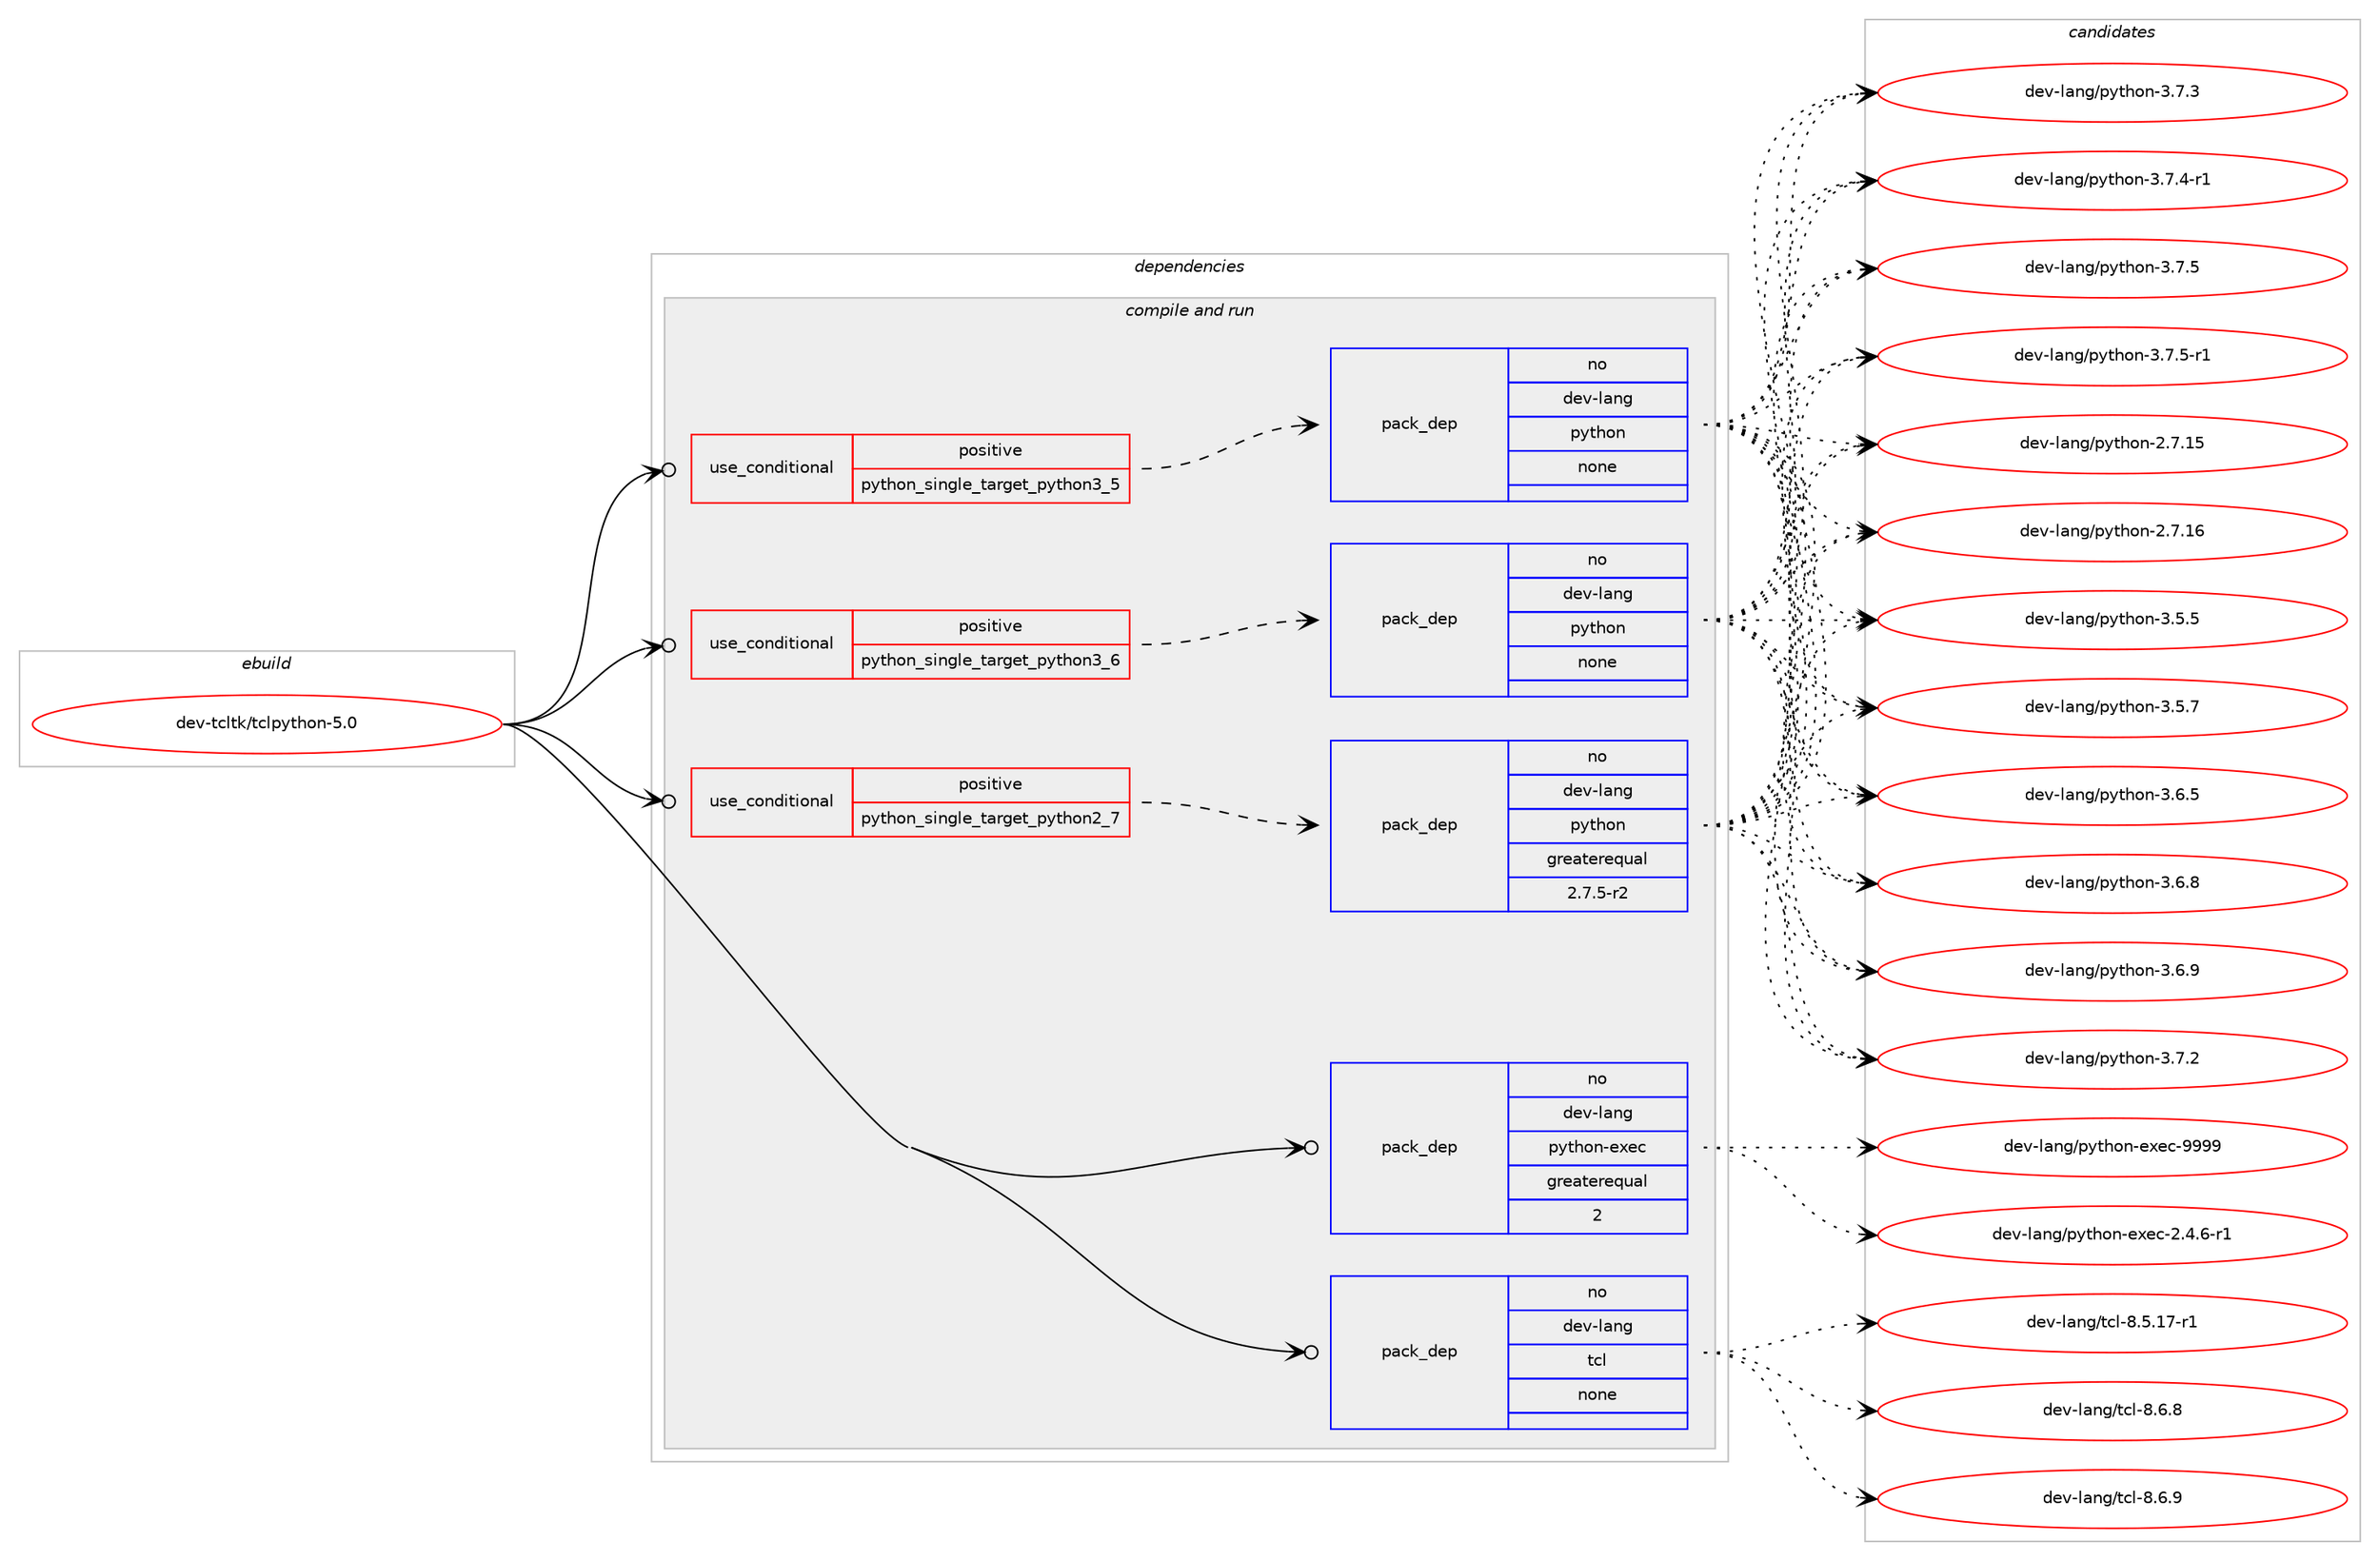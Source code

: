 digraph prolog {

# *************
# Graph options
# *************

newrank=true;
concentrate=true;
compound=true;
graph [rankdir=LR,fontname=Helvetica,fontsize=10,ranksep=1.5];#, ranksep=2.5, nodesep=0.2];
edge  [arrowhead=vee];
node  [fontname=Helvetica,fontsize=10];

# **********
# The ebuild
# **********

subgraph cluster_leftcol {
color=gray;
rank=same;
label=<<i>ebuild</i>>;
id [label="dev-tcltk/tclpython-5.0", color=red, width=4, href="../dev-tcltk/tclpython-5.0.svg"];
}

# ****************
# The dependencies
# ****************

subgraph cluster_midcol {
color=gray;
label=<<i>dependencies</i>>;
subgraph cluster_compile {
fillcolor="#eeeeee";
style=filled;
label=<<i>compile</i>>;
}
subgraph cluster_compileandrun {
fillcolor="#eeeeee";
style=filled;
label=<<i>compile and run</i>>;
subgraph cond181682 {
dependency724047 [label=<<TABLE BORDER="0" CELLBORDER="1" CELLSPACING="0" CELLPADDING="4"><TR><TD ROWSPAN="3" CELLPADDING="10">use_conditional</TD></TR><TR><TD>positive</TD></TR><TR><TD>python_single_target_python2_7</TD></TR></TABLE>>, shape=none, color=red];
subgraph pack530293 {
dependency724048 [label=<<TABLE BORDER="0" CELLBORDER="1" CELLSPACING="0" CELLPADDING="4" WIDTH="220"><TR><TD ROWSPAN="6" CELLPADDING="30">pack_dep</TD></TR><TR><TD WIDTH="110">no</TD></TR><TR><TD>dev-lang</TD></TR><TR><TD>python</TD></TR><TR><TD>greaterequal</TD></TR><TR><TD>2.7.5-r2</TD></TR></TABLE>>, shape=none, color=blue];
}
dependency724047:e -> dependency724048:w [weight=20,style="dashed",arrowhead="vee"];
}
id:e -> dependency724047:w [weight=20,style="solid",arrowhead="odotvee"];
subgraph cond181683 {
dependency724049 [label=<<TABLE BORDER="0" CELLBORDER="1" CELLSPACING="0" CELLPADDING="4"><TR><TD ROWSPAN="3" CELLPADDING="10">use_conditional</TD></TR><TR><TD>positive</TD></TR><TR><TD>python_single_target_python3_5</TD></TR></TABLE>>, shape=none, color=red];
subgraph pack530294 {
dependency724050 [label=<<TABLE BORDER="0" CELLBORDER="1" CELLSPACING="0" CELLPADDING="4" WIDTH="220"><TR><TD ROWSPAN="6" CELLPADDING="30">pack_dep</TD></TR><TR><TD WIDTH="110">no</TD></TR><TR><TD>dev-lang</TD></TR><TR><TD>python</TD></TR><TR><TD>none</TD></TR><TR><TD></TD></TR></TABLE>>, shape=none, color=blue];
}
dependency724049:e -> dependency724050:w [weight=20,style="dashed",arrowhead="vee"];
}
id:e -> dependency724049:w [weight=20,style="solid",arrowhead="odotvee"];
subgraph cond181684 {
dependency724051 [label=<<TABLE BORDER="0" CELLBORDER="1" CELLSPACING="0" CELLPADDING="4"><TR><TD ROWSPAN="3" CELLPADDING="10">use_conditional</TD></TR><TR><TD>positive</TD></TR><TR><TD>python_single_target_python3_6</TD></TR></TABLE>>, shape=none, color=red];
subgraph pack530295 {
dependency724052 [label=<<TABLE BORDER="0" CELLBORDER="1" CELLSPACING="0" CELLPADDING="4" WIDTH="220"><TR><TD ROWSPAN="6" CELLPADDING="30">pack_dep</TD></TR><TR><TD WIDTH="110">no</TD></TR><TR><TD>dev-lang</TD></TR><TR><TD>python</TD></TR><TR><TD>none</TD></TR><TR><TD></TD></TR></TABLE>>, shape=none, color=blue];
}
dependency724051:e -> dependency724052:w [weight=20,style="dashed",arrowhead="vee"];
}
id:e -> dependency724051:w [weight=20,style="solid",arrowhead="odotvee"];
subgraph pack530296 {
dependency724053 [label=<<TABLE BORDER="0" CELLBORDER="1" CELLSPACING="0" CELLPADDING="4" WIDTH="220"><TR><TD ROWSPAN="6" CELLPADDING="30">pack_dep</TD></TR><TR><TD WIDTH="110">no</TD></TR><TR><TD>dev-lang</TD></TR><TR><TD>python-exec</TD></TR><TR><TD>greaterequal</TD></TR><TR><TD>2</TD></TR></TABLE>>, shape=none, color=blue];
}
id:e -> dependency724053:w [weight=20,style="solid",arrowhead="odotvee"];
subgraph pack530297 {
dependency724054 [label=<<TABLE BORDER="0" CELLBORDER="1" CELLSPACING="0" CELLPADDING="4" WIDTH="220"><TR><TD ROWSPAN="6" CELLPADDING="30">pack_dep</TD></TR><TR><TD WIDTH="110">no</TD></TR><TR><TD>dev-lang</TD></TR><TR><TD>tcl</TD></TR><TR><TD>none</TD></TR><TR><TD></TD></TR></TABLE>>, shape=none, color=blue];
}
id:e -> dependency724054:w [weight=20,style="solid",arrowhead="odotvee"];
}
subgraph cluster_run {
fillcolor="#eeeeee";
style=filled;
label=<<i>run</i>>;
}
}

# **************
# The candidates
# **************

subgraph cluster_choices {
rank=same;
color=gray;
label=<<i>candidates</i>>;

subgraph choice530293 {
color=black;
nodesep=1;
choice10010111845108971101034711212111610411111045504655464953 [label="dev-lang/python-2.7.15", color=red, width=4,href="../dev-lang/python-2.7.15.svg"];
choice10010111845108971101034711212111610411111045504655464954 [label="dev-lang/python-2.7.16", color=red, width=4,href="../dev-lang/python-2.7.16.svg"];
choice100101118451089711010347112121116104111110455146534653 [label="dev-lang/python-3.5.5", color=red, width=4,href="../dev-lang/python-3.5.5.svg"];
choice100101118451089711010347112121116104111110455146534655 [label="dev-lang/python-3.5.7", color=red, width=4,href="../dev-lang/python-3.5.7.svg"];
choice100101118451089711010347112121116104111110455146544653 [label="dev-lang/python-3.6.5", color=red, width=4,href="../dev-lang/python-3.6.5.svg"];
choice100101118451089711010347112121116104111110455146544656 [label="dev-lang/python-3.6.8", color=red, width=4,href="../dev-lang/python-3.6.8.svg"];
choice100101118451089711010347112121116104111110455146544657 [label="dev-lang/python-3.6.9", color=red, width=4,href="../dev-lang/python-3.6.9.svg"];
choice100101118451089711010347112121116104111110455146554650 [label="dev-lang/python-3.7.2", color=red, width=4,href="../dev-lang/python-3.7.2.svg"];
choice100101118451089711010347112121116104111110455146554651 [label="dev-lang/python-3.7.3", color=red, width=4,href="../dev-lang/python-3.7.3.svg"];
choice1001011184510897110103471121211161041111104551465546524511449 [label="dev-lang/python-3.7.4-r1", color=red, width=4,href="../dev-lang/python-3.7.4-r1.svg"];
choice100101118451089711010347112121116104111110455146554653 [label="dev-lang/python-3.7.5", color=red, width=4,href="../dev-lang/python-3.7.5.svg"];
choice1001011184510897110103471121211161041111104551465546534511449 [label="dev-lang/python-3.7.5-r1", color=red, width=4,href="../dev-lang/python-3.7.5-r1.svg"];
dependency724048:e -> choice10010111845108971101034711212111610411111045504655464953:w [style=dotted,weight="100"];
dependency724048:e -> choice10010111845108971101034711212111610411111045504655464954:w [style=dotted,weight="100"];
dependency724048:e -> choice100101118451089711010347112121116104111110455146534653:w [style=dotted,weight="100"];
dependency724048:e -> choice100101118451089711010347112121116104111110455146534655:w [style=dotted,weight="100"];
dependency724048:e -> choice100101118451089711010347112121116104111110455146544653:w [style=dotted,weight="100"];
dependency724048:e -> choice100101118451089711010347112121116104111110455146544656:w [style=dotted,weight="100"];
dependency724048:e -> choice100101118451089711010347112121116104111110455146544657:w [style=dotted,weight="100"];
dependency724048:e -> choice100101118451089711010347112121116104111110455146554650:w [style=dotted,weight="100"];
dependency724048:e -> choice100101118451089711010347112121116104111110455146554651:w [style=dotted,weight="100"];
dependency724048:e -> choice1001011184510897110103471121211161041111104551465546524511449:w [style=dotted,weight="100"];
dependency724048:e -> choice100101118451089711010347112121116104111110455146554653:w [style=dotted,weight="100"];
dependency724048:e -> choice1001011184510897110103471121211161041111104551465546534511449:w [style=dotted,weight="100"];
}
subgraph choice530294 {
color=black;
nodesep=1;
choice10010111845108971101034711212111610411111045504655464953 [label="dev-lang/python-2.7.15", color=red, width=4,href="../dev-lang/python-2.7.15.svg"];
choice10010111845108971101034711212111610411111045504655464954 [label="dev-lang/python-2.7.16", color=red, width=4,href="../dev-lang/python-2.7.16.svg"];
choice100101118451089711010347112121116104111110455146534653 [label="dev-lang/python-3.5.5", color=red, width=4,href="../dev-lang/python-3.5.5.svg"];
choice100101118451089711010347112121116104111110455146534655 [label="dev-lang/python-3.5.7", color=red, width=4,href="../dev-lang/python-3.5.7.svg"];
choice100101118451089711010347112121116104111110455146544653 [label="dev-lang/python-3.6.5", color=red, width=4,href="../dev-lang/python-3.6.5.svg"];
choice100101118451089711010347112121116104111110455146544656 [label="dev-lang/python-3.6.8", color=red, width=4,href="../dev-lang/python-3.6.8.svg"];
choice100101118451089711010347112121116104111110455146544657 [label="dev-lang/python-3.6.9", color=red, width=4,href="../dev-lang/python-3.6.9.svg"];
choice100101118451089711010347112121116104111110455146554650 [label="dev-lang/python-3.7.2", color=red, width=4,href="../dev-lang/python-3.7.2.svg"];
choice100101118451089711010347112121116104111110455146554651 [label="dev-lang/python-3.7.3", color=red, width=4,href="../dev-lang/python-3.7.3.svg"];
choice1001011184510897110103471121211161041111104551465546524511449 [label="dev-lang/python-3.7.4-r1", color=red, width=4,href="../dev-lang/python-3.7.4-r1.svg"];
choice100101118451089711010347112121116104111110455146554653 [label="dev-lang/python-3.7.5", color=red, width=4,href="../dev-lang/python-3.7.5.svg"];
choice1001011184510897110103471121211161041111104551465546534511449 [label="dev-lang/python-3.7.5-r1", color=red, width=4,href="../dev-lang/python-3.7.5-r1.svg"];
dependency724050:e -> choice10010111845108971101034711212111610411111045504655464953:w [style=dotted,weight="100"];
dependency724050:e -> choice10010111845108971101034711212111610411111045504655464954:w [style=dotted,weight="100"];
dependency724050:e -> choice100101118451089711010347112121116104111110455146534653:w [style=dotted,weight="100"];
dependency724050:e -> choice100101118451089711010347112121116104111110455146534655:w [style=dotted,weight="100"];
dependency724050:e -> choice100101118451089711010347112121116104111110455146544653:w [style=dotted,weight="100"];
dependency724050:e -> choice100101118451089711010347112121116104111110455146544656:w [style=dotted,weight="100"];
dependency724050:e -> choice100101118451089711010347112121116104111110455146544657:w [style=dotted,weight="100"];
dependency724050:e -> choice100101118451089711010347112121116104111110455146554650:w [style=dotted,weight="100"];
dependency724050:e -> choice100101118451089711010347112121116104111110455146554651:w [style=dotted,weight="100"];
dependency724050:e -> choice1001011184510897110103471121211161041111104551465546524511449:w [style=dotted,weight="100"];
dependency724050:e -> choice100101118451089711010347112121116104111110455146554653:w [style=dotted,weight="100"];
dependency724050:e -> choice1001011184510897110103471121211161041111104551465546534511449:w [style=dotted,weight="100"];
}
subgraph choice530295 {
color=black;
nodesep=1;
choice10010111845108971101034711212111610411111045504655464953 [label="dev-lang/python-2.7.15", color=red, width=4,href="../dev-lang/python-2.7.15.svg"];
choice10010111845108971101034711212111610411111045504655464954 [label="dev-lang/python-2.7.16", color=red, width=4,href="../dev-lang/python-2.7.16.svg"];
choice100101118451089711010347112121116104111110455146534653 [label="dev-lang/python-3.5.5", color=red, width=4,href="../dev-lang/python-3.5.5.svg"];
choice100101118451089711010347112121116104111110455146534655 [label="dev-lang/python-3.5.7", color=red, width=4,href="../dev-lang/python-3.5.7.svg"];
choice100101118451089711010347112121116104111110455146544653 [label="dev-lang/python-3.6.5", color=red, width=4,href="../dev-lang/python-3.6.5.svg"];
choice100101118451089711010347112121116104111110455146544656 [label="dev-lang/python-3.6.8", color=red, width=4,href="../dev-lang/python-3.6.8.svg"];
choice100101118451089711010347112121116104111110455146544657 [label="dev-lang/python-3.6.9", color=red, width=4,href="../dev-lang/python-3.6.9.svg"];
choice100101118451089711010347112121116104111110455146554650 [label="dev-lang/python-3.7.2", color=red, width=4,href="../dev-lang/python-3.7.2.svg"];
choice100101118451089711010347112121116104111110455146554651 [label="dev-lang/python-3.7.3", color=red, width=4,href="../dev-lang/python-3.7.3.svg"];
choice1001011184510897110103471121211161041111104551465546524511449 [label="dev-lang/python-3.7.4-r1", color=red, width=4,href="../dev-lang/python-3.7.4-r1.svg"];
choice100101118451089711010347112121116104111110455146554653 [label="dev-lang/python-3.7.5", color=red, width=4,href="../dev-lang/python-3.7.5.svg"];
choice1001011184510897110103471121211161041111104551465546534511449 [label="dev-lang/python-3.7.5-r1", color=red, width=4,href="../dev-lang/python-3.7.5-r1.svg"];
dependency724052:e -> choice10010111845108971101034711212111610411111045504655464953:w [style=dotted,weight="100"];
dependency724052:e -> choice10010111845108971101034711212111610411111045504655464954:w [style=dotted,weight="100"];
dependency724052:e -> choice100101118451089711010347112121116104111110455146534653:w [style=dotted,weight="100"];
dependency724052:e -> choice100101118451089711010347112121116104111110455146534655:w [style=dotted,weight="100"];
dependency724052:e -> choice100101118451089711010347112121116104111110455146544653:w [style=dotted,weight="100"];
dependency724052:e -> choice100101118451089711010347112121116104111110455146544656:w [style=dotted,weight="100"];
dependency724052:e -> choice100101118451089711010347112121116104111110455146544657:w [style=dotted,weight="100"];
dependency724052:e -> choice100101118451089711010347112121116104111110455146554650:w [style=dotted,weight="100"];
dependency724052:e -> choice100101118451089711010347112121116104111110455146554651:w [style=dotted,weight="100"];
dependency724052:e -> choice1001011184510897110103471121211161041111104551465546524511449:w [style=dotted,weight="100"];
dependency724052:e -> choice100101118451089711010347112121116104111110455146554653:w [style=dotted,weight="100"];
dependency724052:e -> choice1001011184510897110103471121211161041111104551465546534511449:w [style=dotted,weight="100"];
}
subgraph choice530296 {
color=black;
nodesep=1;
choice10010111845108971101034711212111610411111045101120101994550465246544511449 [label="dev-lang/python-exec-2.4.6-r1", color=red, width=4,href="../dev-lang/python-exec-2.4.6-r1.svg"];
choice10010111845108971101034711212111610411111045101120101994557575757 [label="dev-lang/python-exec-9999", color=red, width=4,href="../dev-lang/python-exec-9999.svg"];
dependency724053:e -> choice10010111845108971101034711212111610411111045101120101994550465246544511449:w [style=dotted,weight="100"];
dependency724053:e -> choice10010111845108971101034711212111610411111045101120101994557575757:w [style=dotted,weight="100"];
}
subgraph choice530297 {
color=black;
nodesep=1;
choice10010111845108971101034711699108455646534649554511449 [label="dev-lang/tcl-8.5.17-r1", color=red, width=4,href="../dev-lang/tcl-8.5.17-r1.svg"];
choice10010111845108971101034711699108455646544656 [label="dev-lang/tcl-8.6.8", color=red, width=4,href="../dev-lang/tcl-8.6.8.svg"];
choice10010111845108971101034711699108455646544657 [label="dev-lang/tcl-8.6.9", color=red, width=4,href="../dev-lang/tcl-8.6.9.svg"];
dependency724054:e -> choice10010111845108971101034711699108455646534649554511449:w [style=dotted,weight="100"];
dependency724054:e -> choice10010111845108971101034711699108455646544656:w [style=dotted,weight="100"];
dependency724054:e -> choice10010111845108971101034711699108455646544657:w [style=dotted,weight="100"];
}
}

}
